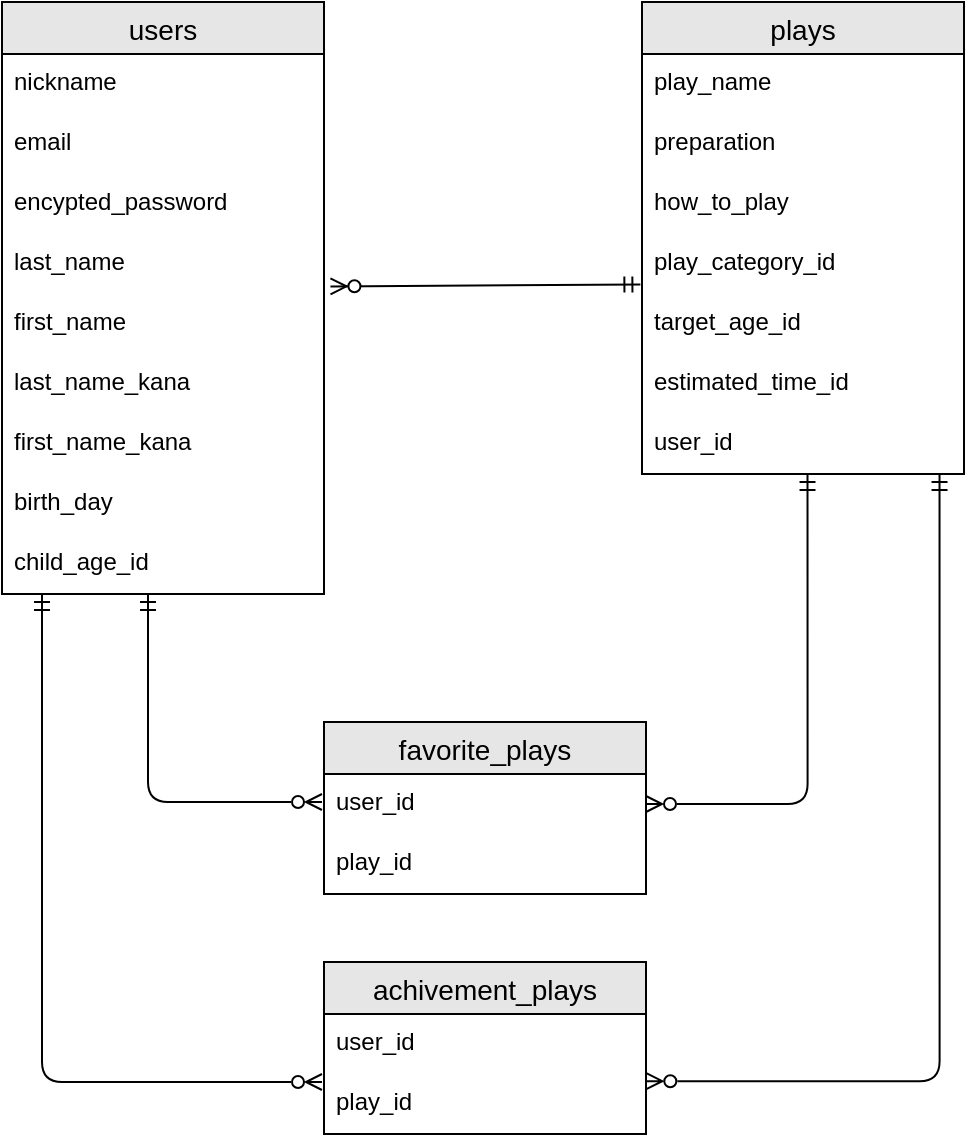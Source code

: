 <mxfile>
    <diagram id="quh-WdGjiCJySZ2apCyI" name="ページ1">
        <mxGraphModel dx="957" dy="796" grid="1" gridSize="10" guides="1" tooltips="1" connect="1" arrows="1" fold="1" page="1" pageScale="1" pageWidth="827" pageHeight="1169" math="0" shadow="0">
            <root>
                <mxCell id="0"/>
                <mxCell id="1" parent="0"/>
                <mxCell id="2" value="users" style="swimlane;fontStyle=0;childLayout=stackLayout;horizontal=1;startSize=26;horizontalStack=0;resizeParent=1;resizeParentMax=0;resizeLast=0;collapsible=1;marginBottom=0;align=center;fontSize=14;fillColor=#E6E6E6;" parent="1" vertex="1">
                    <mxGeometry x="80" y="80" width="161" height="296" as="geometry">
                        <mxRectangle x="150" y="210" width="60" height="26" as="alternateBounds"/>
                    </mxGeometry>
                </mxCell>
                <mxCell id="3" value="nickname" style="text;strokeColor=none;fillColor=none;spacingLeft=4;spacingRight=4;overflow=hidden;rotatable=0;points=[[0,0.5],[1,0.5]];portConstraint=eastwest;fontSize=12;" parent="2" vertex="1">
                    <mxGeometry y="26" width="161" height="30" as="geometry"/>
                </mxCell>
                <mxCell id="4" value="email" style="text;strokeColor=none;fillColor=none;spacingLeft=4;spacingRight=4;overflow=hidden;rotatable=0;points=[[0,0.5],[1,0.5]];portConstraint=eastwest;fontSize=12;" parent="2" vertex="1">
                    <mxGeometry y="56" width="161" height="30" as="geometry"/>
                </mxCell>
                <mxCell id="5" value="encypted_password" style="text;strokeColor=none;fillColor=none;spacingLeft=4;spacingRight=4;overflow=hidden;rotatable=0;points=[[0,0.5],[1,0.5]];portConstraint=eastwest;fontSize=12;" parent="2" vertex="1">
                    <mxGeometry y="86" width="161" height="30" as="geometry"/>
                </mxCell>
                <mxCell id="6" value="last_name" style="text;strokeColor=none;fillColor=none;spacingLeft=4;spacingRight=4;overflow=hidden;rotatable=0;points=[[0,0.5],[1,0.5]];portConstraint=eastwest;fontSize=12;" parent="2" vertex="1">
                    <mxGeometry y="116" width="161" height="30" as="geometry"/>
                </mxCell>
                <mxCell id="7" value="first_name" style="text;strokeColor=none;fillColor=none;spacingLeft=4;spacingRight=4;overflow=hidden;rotatable=0;points=[[0,0.5],[1,0.5]];portConstraint=eastwest;fontSize=12;" parent="2" vertex="1">
                    <mxGeometry y="146" width="161" height="30" as="geometry"/>
                </mxCell>
                <mxCell id="8" value="last_name_kana" style="text;strokeColor=none;fillColor=none;spacingLeft=4;spacingRight=4;overflow=hidden;rotatable=0;points=[[0,0.5],[1,0.5]];portConstraint=eastwest;fontSize=12;" parent="2" vertex="1">
                    <mxGeometry y="176" width="161" height="30" as="geometry"/>
                </mxCell>
                <mxCell id="9" value="first_name_kana" style="text;strokeColor=none;fillColor=none;spacingLeft=4;spacingRight=4;overflow=hidden;rotatable=0;points=[[0,0.5],[1,0.5]];portConstraint=eastwest;fontSize=12;" parent="2" vertex="1">
                    <mxGeometry y="206" width="161" height="30" as="geometry"/>
                </mxCell>
                <mxCell id="10" value="birth_day" style="text;strokeColor=none;fillColor=none;spacingLeft=4;spacingRight=4;overflow=hidden;rotatable=0;points=[[0,0.5],[1,0.5]];portConstraint=eastwest;fontSize=12;" parent="2" vertex="1">
                    <mxGeometry y="236" width="161" height="30" as="geometry"/>
                </mxCell>
                <mxCell id="12" value="child_age_id" style="text;strokeColor=none;fillColor=none;spacingLeft=4;spacingRight=4;overflow=hidden;rotatable=0;points=[[0,0.5],[1,0.5]];portConstraint=eastwest;fontSize=12;" parent="2" vertex="1">
                    <mxGeometry y="266" width="161" height="30" as="geometry"/>
                </mxCell>
                <mxCell id="13" value="plays" style="swimlane;fontStyle=0;childLayout=stackLayout;horizontal=1;startSize=26;horizontalStack=0;resizeParent=1;resizeParentMax=0;resizeLast=0;collapsible=1;marginBottom=0;align=center;fontSize=14;fillColor=#E6E6E6;" parent="1" vertex="1">
                    <mxGeometry x="400" y="80" width="161" height="236" as="geometry">
                        <mxRectangle x="150" y="210" width="60" height="26" as="alternateBounds"/>
                    </mxGeometry>
                </mxCell>
                <mxCell id="14" value="play_name" style="text;strokeColor=none;fillColor=none;spacingLeft=4;spacingRight=4;overflow=hidden;rotatable=0;points=[[0,0.5],[1,0.5]];portConstraint=eastwest;fontSize=12;" parent="13" vertex="1">
                    <mxGeometry y="26" width="161" height="30" as="geometry"/>
                </mxCell>
                <mxCell id="15" value="preparation" style="text;strokeColor=none;fillColor=none;spacingLeft=4;spacingRight=4;overflow=hidden;rotatable=0;points=[[0,0.5],[1,0.5]];portConstraint=eastwest;fontSize=12;" parent="13" vertex="1">
                    <mxGeometry y="56" width="161" height="30" as="geometry"/>
                </mxCell>
                <mxCell id="16" value="how_to_play" style="text;strokeColor=none;fillColor=none;spacingLeft=4;spacingRight=4;overflow=hidden;rotatable=0;points=[[0,0.5],[1,0.5]];portConstraint=eastwest;fontSize=12;" parent="13" vertex="1">
                    <mxGeometry y="86" width="161" height="30" as="geometry"/>
                </mxCell>
                <mxCell id="17" value="play_category_id" style="text;strokeColor=none;fillColor=none;spacingLeft=4;spacingRight=4;overflow=hidden;rotatable=0;points=[[0,0.5],[1,0.5]];portConstraint=eastwest;fontSize=12;" parent="13" vertex="1">
                    <mxGeometry y="116" width="161" height="30" as="geometry"/>
                </mxCell>
                <mxCell id="18" value="target_age_id" style="text;strokeColor=none;fillColor=none;spacingLeft=4;spacingRight=4;overflow=hidden;rotatable=0;points=[[0,0.5],[1,0.5]];portConstraint=eastwest;fontSize=12;" parent="13" vertex="1">
                    <mxGeometry y="146" width="161" height="30" as="geometry"/>
                </mxCell>
                <mxCell id="19" value="estimated_time_id" style="text;strokeColor=none;fillColor=none;spacingLeft=4;spacingRight=4;overflow=hidden;rotatable=0;points=[[0,0.5],[1,0.5]];portConstraint=eastwest;fontSize=12;" parent="13" vertex="1">
                    <mxGeometry y="176" width="161" height="30" as="geometry"/>
                </mxCell>
                <mxCell id="21" value="user_id" style="text;strokeColor=none;fillColor=none;spacingLeft=4;spacingRight=4;overflow=hidden;rotatable=0;points=[[0,0.5],[1,0.5]];portConstraint=eastwest;fontSize=12;" parent="13" vertex="1">
                    <mxGeometry y="206" width="161" height="30" as="geometry"/>
                </mxCell>
                <mxCell id="23" value="" style="fontSize=12;html=1;endArrow=ERzeroToMany;startArrow=ERmandOne;exitX=-0.005;exitY=0.84;exitDx=0;exitDy=0;exitPerimeter=0;entryX=1.02;entryY=0.873;entryDx=0;entryDy=0;entryPerimeter=0;" parent="1" source="17" target="6" edge="1">
                    <mxGeometry width="100" height="100" relative="1" as="geometry">
                        <mxPoint x="400.516" y="205.39" as="sourcePoint"/>
                        <mxPoint x="399.999" y="376" as="targetPoint"/>
                    </mxGeometry>
                </mxCell>
                <mxCell id="24" value="favorite_plays" style="swimlane;fontStyle=0;childLayout=stackLayout;horizontal=1;startSize=26;horizontalStack=0;resizeParent=1;resizeParentMax=0;resizeLast=0;collapsible=1;marginBottom=0;align=center;fontSize=14;fillColor=#E6E6E6;" parent="1" vertex="1">
                    <mxGeometry x="241" y="440" width="161" height="86" as="geometry">
                        <mxRectangle x="150" y="210" width="60" height="26" as="alternateBounds"/>
                    </mxGeometry>
                </mxCell>
                <mxCell id="25" value="user_id" style="text;strokeColor=none;fillColor=none;spacingLeft=4;spacingRight=4;overflow=hidden;rotatable=0;points=[[0,0.5],[1,0.5]];portConstraint=eastwest;fontSize=12;" parent="24" vertex="1">
                    <mxGeometry y="26" width="161" height="30" as="geometry"/>
                </mxCell>
                <mxCell id="26" value="play_id" style="text;strokeColor=none;fillColor=none;spacingLeft=4;spacingRight=4;overflow=hidden;rotatable=0;points=[[0,0.5],[1,0.5]];portConstraint=eastwest;fontSize=12;" parent="24" vertex="1">
                    <mxGeometry y="56" width="161" height="30" as="geometry"/>
                </mxCell>
                <mxCell id="34" value="" style="edgeStyle=orthogonalEdgeStyle;fontSize=12;html=1;endArrow=ERmandOne;startArrow=ERzeroToMany;startFill=0;exitX=1;exitY=0.5;exitDx=0;exitDy=0;entryX=0.514;entryY=1;entryDx=0;entryDy=0;entryPerimeter=0;" parent="1" source="25" edge="1" target="21">
                    <mxGeometry width="100" height="100" relative="1" as="geometry">
                        <mxPoint x="280" y="500" as="sourcePoint"/>
                        <mxPoint x="480" y="320" as="targetPoint"/>
                    </mxGeometry>
                </mxCell>
                <mxCell id="35" value="" style="edgeStyle=orthogonalEdgeStyle;fontSize=12;html=1;endArrow=ERmandOne;startArrow=ERzeroToMany;startFill=0;" parent="1" target="12" edge="1">
                    <mxGeometry width="100" height="100" relative="1" as="geometry">
                        <mxPoint x="240" y="480" as="sourcePoint"/>
                        <mxPoint x="209.5" y="415.5" as="targetPoint"/>
                        <Array as="points">
                            <mxPoint x="153" y="480"/>
                        </Array>
                    </mxGeometry>
                </mxCell>
                <mxCell id="36" value="achivement_plays" style="swimlane;fontStyle=0;childLayout=stackLayout;horizontal=1;startSize=26;horizontalStack=0;resizeParent=1;resizeParentMax=0;resizeLast=0;collapsible=1;marginBottom=0;align=center;fontSize=14;fillColor=#E6E6E6;" parent="1" vertex="1">
                    <mxGeometry x="241" y="560" width="161" height="86" as="geometry">
                        <mxRectangle x="150" y="210" width="60" height="26" as="alternateBounds"/>
                    </mxGeometry>
                </mxCell>
                <mxCell id="37" value="user_id" style="text;strokeColor=none;fillColor=none;spacingLeft=4;spacingRight=4;overflow=hidden;rotatable=0;points=[[0,0.5],[1,0.5]];portConstraint=eastwest;fontSize=12;" parent="36" vertex="1">
                    <mxGeometry y="26" width="161" height="30" as="geometry"/>
                </mxCell>
                <mxCell id="38" value="play_id" style="text;strokeColor=none;fillColor=none;spacingLeft=4;spacingRight=4;overflow=hidden;rotatable=0;points=[[0,0.5],[1,0.5]];portConstraint=eastwest;fontSize=12;" parent="36" vertex="1">
                    <mxGeometry y="56" width="161" height="30" as="geometry"/>
                </mxCell>
                <mxCell id="39" value="" style="edgeStyle=orthogonalEdgeStyle;fontSize=12;html=1;endArrow=ERmandOne;startArrow=ERzeroToMany;entryX=0.452;entryY=1.087;entryDx=0;entryDy=0;startFill=0;entryPerimeter=0;" parent="1" edge="1">
                    <mxGeometry width="100" height="100" relative="1" as="geometry">
                        <mxPoint x="240" y="620" as="sourcePoint"/>
                        <mxPoint x="100.002" y="376.0" as="targetPoint"/>
                        <Array as="points">
                            <mxPoint x="100" y="620"/>
                        </Array>
                    </mxGeometry>
                </mxCell>
                <mxCell id="40" value="" style="edgeStyle=orthogonalEdgeStyle;fontSize=12;html=1;endArrow=ERmandOne;startArrow=ERzeroToMany;entryX=0.924;entryY=1;entryDx=0;entryDy=0;startFill=0;exitX=1.001;exitY=0.12;exitDx=0;exitDy=0;exitPerimeter=0;entryPerimeter=0;" parent="1" source="38" edge="1" target="21">
                    <mxGeometry width="100" height="100" relative="1" as="geometry">
                        <mxPoint x="470" y="481" as="sourcePoint"/>
                        <mxPoint x="547.5" y="346" as="targetPoint"/>
                        <Array as="points">
                            <mxPoint x="549" y="620"/>
                        </Array>
                    </mxGeometry>
                </mxCell>
            </root>
        </mxGraphModel>
    </diagram>
</mxfile>